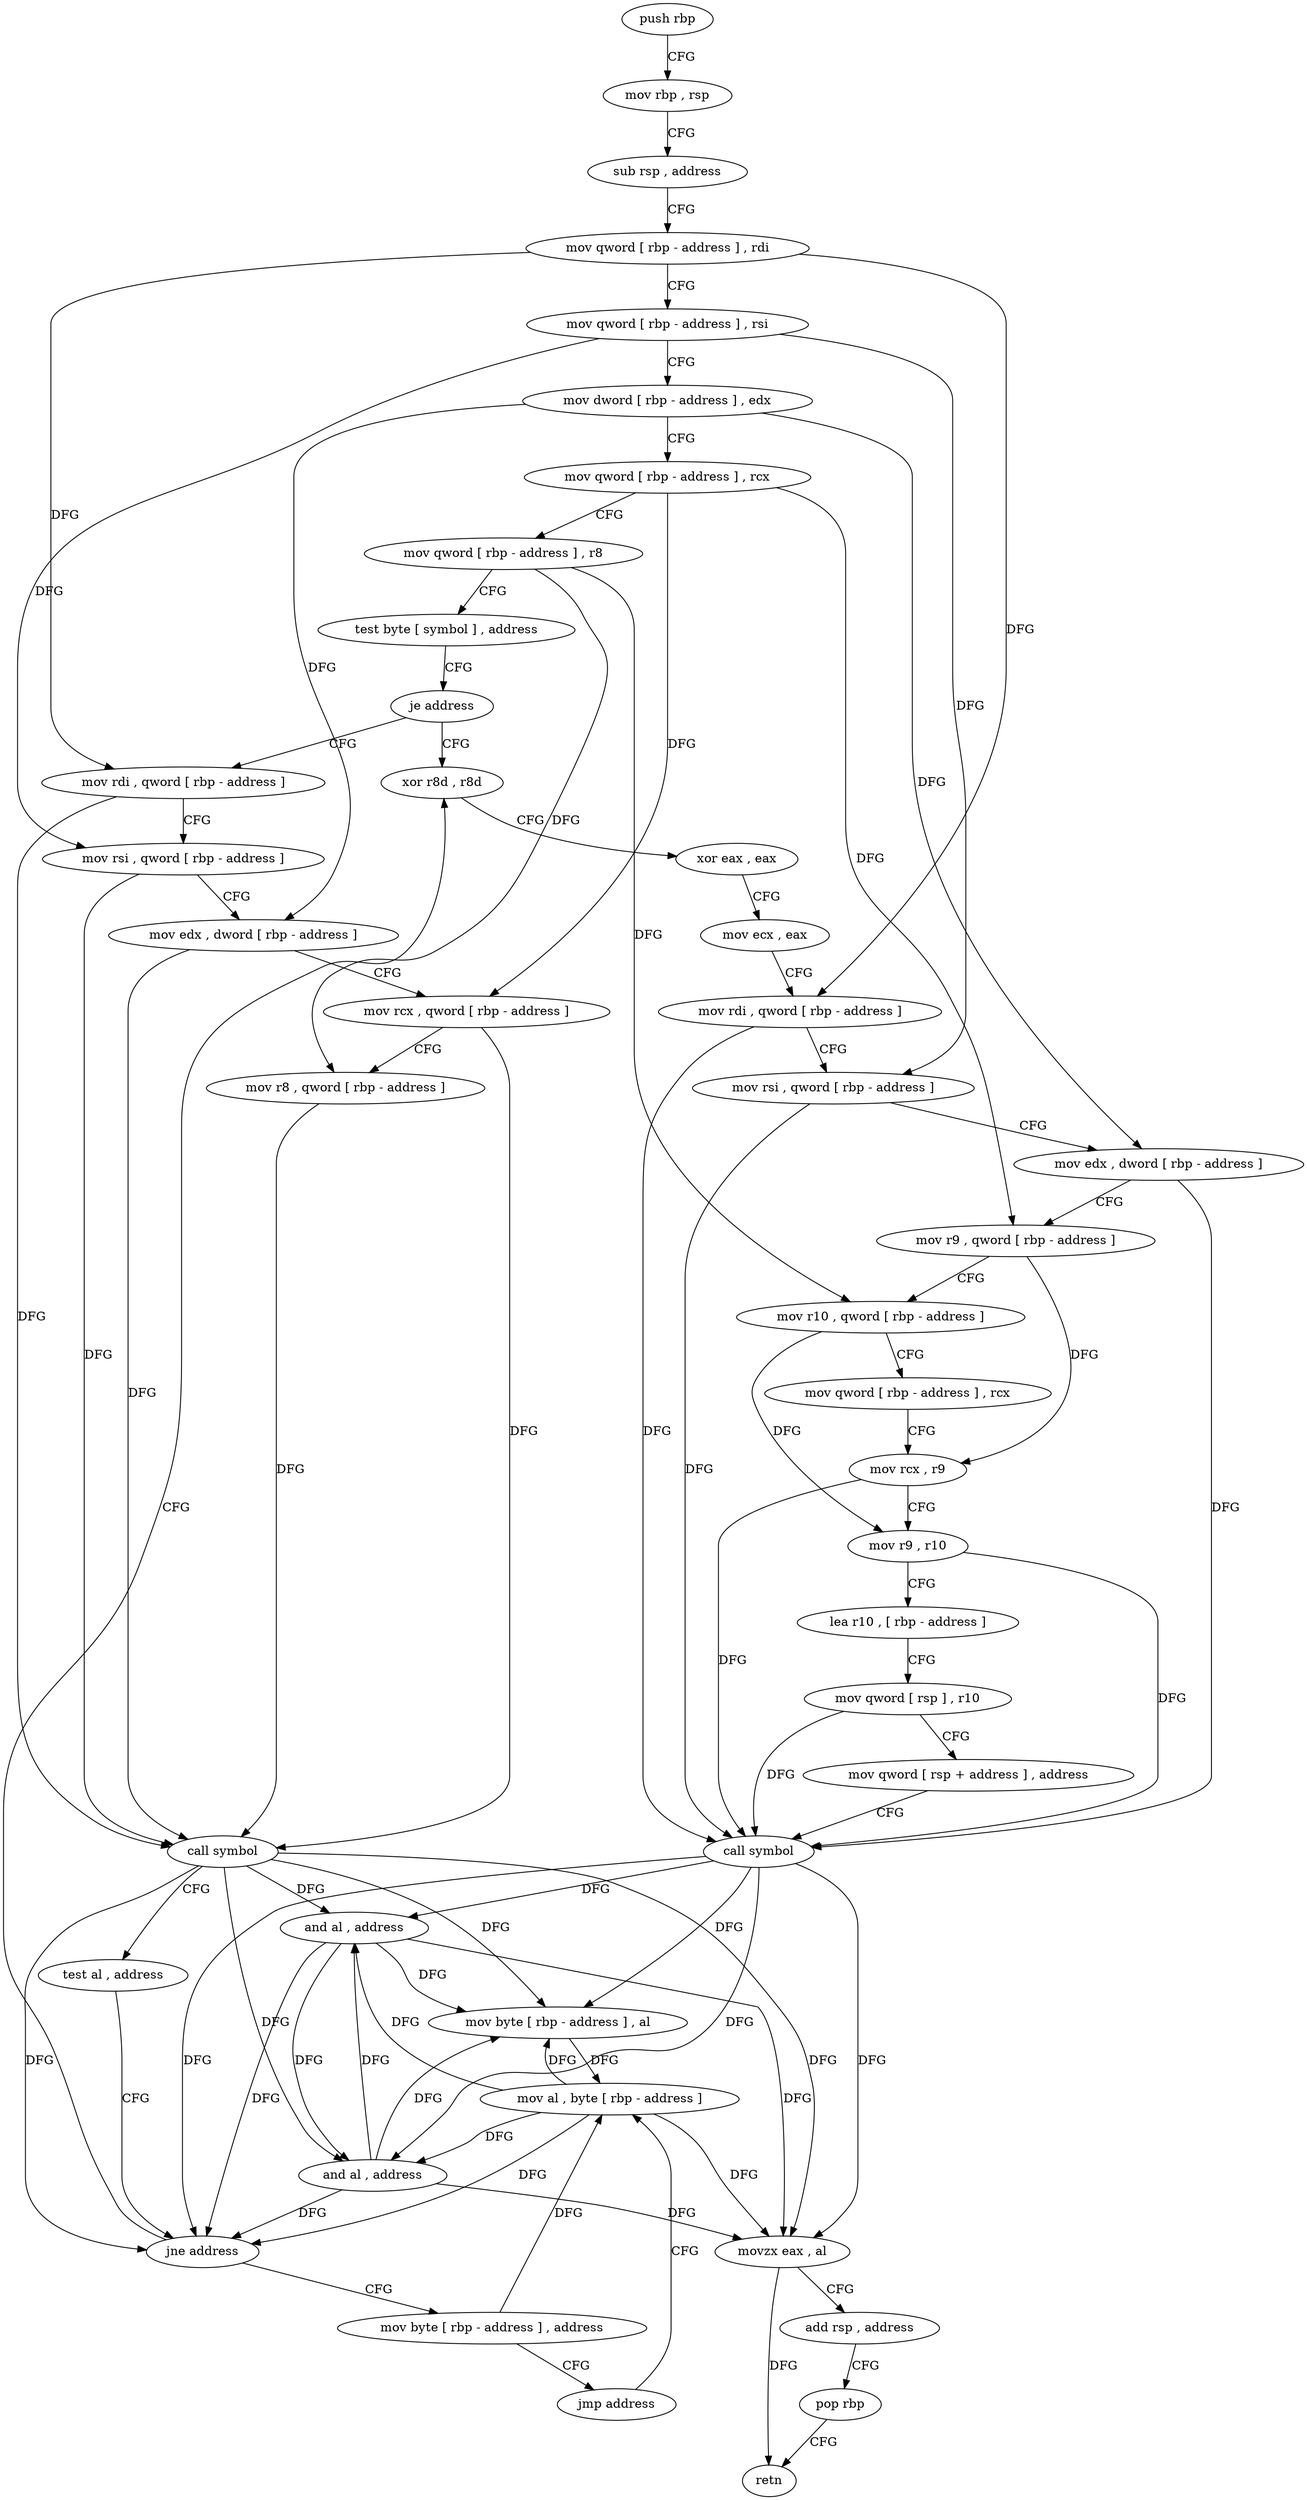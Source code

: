 digraph "func" {
"4213616" [label = "push rbp" ]
"4213617" [label = "mov rbp , rsp" ]
"4213620" [label = "sub rsp , address" ]
"4213624" [label = "mov qword [ rbp - address ] , rdi" ]
"4213628" [label = "mov qword [ rbp - address ] , rsi" ]
"4213632" [label = "mov dword [ rbp - address ] , edx" ]
"4213635" [label = "mov qword [ rbp - address ] , rcx" ]
"4213639" [label = "mov qword [ rbp - address ] , r8" ]
"4213643" [label = "test byte [ symbol ] , address" ]
"4213651" [label = "je address" ]
"4213698" [label = "xor r8d , r8d" ]
"4213657" [label = "mov rdi , qword [ rbp - address ]" ]
"4213701" [label = "xor eax , eax" ]
"4213703" [label = "mov ecx , eax" ]
"4213705" [label = "mov rdi , qword [ rbp - address ]" ]
"4213709" [label = "mov rsi , qword [ rbp - address ]" ]
"4213713" [label = "mov edx , dword [ rbp - address ]" ]
"4213716" [label = "mov r9 , qword [ rbp - address ]" ]
"4213720" [label = "mov r10 , qword [ rbp - address ]" ]
"4213724" [label = "mov qword [ rbp - address ] , rcx" ]
"4213728" [label = "mov rcx , r9" ]
"4213731" [label = "mov r9 , r10" ]
"4213734" [label = "lea r10 , [ rbp - address ]" ]
"4213738" [label = "mov qword [ rsp ] , r10" ]
"4213742" [label = "mov qword [ rsp + address ] , address" ]
"4213751" [label = "call symbol" ]
"4213756" [label = "and al , address" ]
"4213758" [label = "mov byte [ rbp - address ] , al" ]
"4213761" [label = "mov al , byte [ rbp - address ]" ]
"4213661" [label = "mov rsi , qword [ rbp - address ]" ]
"4213665" [label = "mov edx , dword [ rbp - address ]" ]
"4213668" [label = "mov rcx , qword [ rbp - address ]" ]
"4213672" [label = "mov r8 , qword [ rbp - address ]" ]
"4213676" [label = "call symbol" ]
"4213681" [label = "test al , address" ]
"4213683" [label = "jne address" ]
"4213689" [label = "mov byte [ rbp - address ] , address" ]
"4213693" [label = "jmp address" ]
"4213764" [label = "and al , address" ]
"4213766" [label = "movzx eax , al" ]
"4213769" [label = "add rsp , address" ]
"4213773" [label = "pop rbp" ]
"4213774" [label = "retn" ]
"4213616" -> "4213617" [ label = "CFG" ]
"4213617" -> "4213620" [ label = "CFG" ]
"4213620" -> "4213624" [ label = "CFG" ]
"4213624" -> "4213628" [ label = "CFG" ]
"4213624" -> "4213705" [ label = "DFG" ]
"4213624" -> "4213657" [ label = "DFG" ]
"4213628" -> "4213632" [ label = "CFG" ]
"4213628" -> "4213709" [ label = "DFG" ]
"4213628" -> "4213661" [ label = "DFG" ]
"4213632" -> "4213635" [ label = "CFG" ]
"4213632" -> "4213713" [ label = "DFG" ]
"4213632" -> "4213665" [ label = "DFG" ]
"4213635" -> "4213639" [ label = "CFG" ]
"4213635" -> "4213716" [ label = "DFG" ]
"4213635" -> "4213668" [ label = "DFG" ]
"4213639" -> "4213643" [ label = "CFG" ]
"4213639" -> "4213720" [ label = "DFG" ]
"4213639" -> "4213672" [ label = "DFG" ]
"4213643" -> "4213651" [ label = "CFG" ]
"4213651" -> "4213698" [ label = "CFG" ]
"4213651" -> "4213657" [ label = "CFG" ]
"4213698" -> "4213701" [ label = "CFG" ]
"4213657" -> "4213661" [ label = "CFG" ]
"4213657" -> "4213676" [ label = "DFG" ]
"4213701" -> "4213703" [ label = "CFG" ]
"4213703" -> "4213705" [ label = "CFG" ]
"4213705" -> "4213709" [ label = "CFG" ]
"4213705" -> "4213751" [ label = "DFG" ]
"4213709" -> "4213713" [ label = "CFG" ]
"4213709" -> "4213751" [ label = "DFG" ]
"4213713" -> "4213716" [ label = "CFG" ]
"4213713" -> "4213751" [ label = "DFG" ]
"4213716" -> "4213720" [ label = "CFG" ]
"4213716" -> "4213728" [ label = "DFG" ]
"4213720" -> "4213724" [ label = "CFG" ]
"4213720" -> "4213731" [ label = "DFG" ]
"4213724" -> "4213728" [ label = "CFG" ]
"4213728" -> "4213731" [ label = "CFG" ]
"4213728" -> "4213751" [ label = "DFG" ]
"4213731" -> "4213734" [ label = "CFG" ]
"4213731" -> "4213751" [ label = "DFG" ]
"4213734" -> "4213738" [ label = "CFG" ]
"4213738" -> "4213742" [ label = "CFG" ]
"4213738" -> "4213751" [ label = "DFG" ]
"4213742" -> "4213751" [ label = "CFG" ]
"4213751" -> "4213756" [ label = "DFG" ]
"4213751" -> "4213758" [ label = "DFG" ]
"4213751" -> "4213683" [ label = "DFG" ]
"4213751" -> "4213764" [ label = "DFG" ]
"4213751" -> "4213766" [ label = "DFG" ]
"4213756" -> "4213758" [ label = "DFG" ]
"4213756" -> "4213683" [ label = "DFG" ]
"4213756" -> "4213764" [ label = "DFG" ]
"4213756" -> "4213766" [ label = "DFG" ]
"4213758" -> "4213761" [ label = "DFG" ]
"4213761" -> "4213764" [ label = "DFG" ]
"4213761" -> "4213756" [ label = "DFG" ]
"4213761" -> "4213758" [ label = "DFG" ]
"4213761" -> "4213683" [ label = "DFG" ]
"4213761" -> "4213766" [ label = "DFG" ]
"4213661" -> "4213665" [ label = "CFG" ]
"4213661" -> "4213676" [ label = "DFG" ]
"4213665" -> "4213668" [ label = "CFG" ]
"4213665" -> "4213676" [ label = "DFG" ]
"4213668" -> "4213672" [ label = "CFG" ]
"4213668" -> "4213676" [ label = "DFG" ]
"4213672" -> "4213676" [ label = "DFG" ]
"4213676" -> "4213681" [ label = "CFG" ]
"4213676" -> "4213756" [ label = "DFG" ]
"4213676" -> "4213758" [ label = "DFG" ]
"4213676" -> "4213683" [ label = "DFG" ]
"4213676" -> "4213764" [ label = "DFG" ]
"4213676" -> "4213766" [ label = "DFG" ]
"4213681" -> "4213683" [ label = "CFG" ]
"4213683" -> "4213698" [ label = "CFG" ]
"4213683" -> "4213689" [ label = "CFG" ]
"4213689" -> "4213693" [ label = "CFG" ]
"4213689" -> "4213761" [ label = "DFG" ]
"4213693" -> "4213761" [ label = "CFG" ]
"4213764" -> "4213766" [ label = "DFG" ]
"4213764" -> "4213756" [ label = "DFG" ]
"4213764" -> "4213758" [ label = "DFG" ]
"4213764" -> "4213683" [ label = "DFG" ]
"4213766" -> "4213769" [ label = "CFG" ]
"4213766" -> "4213774" [ label = "DFG" ]
"4213769" -> "4213773" [ label = "CFG" ]
"4213773" -> "4213774" [ label = "CFG" ]
}
